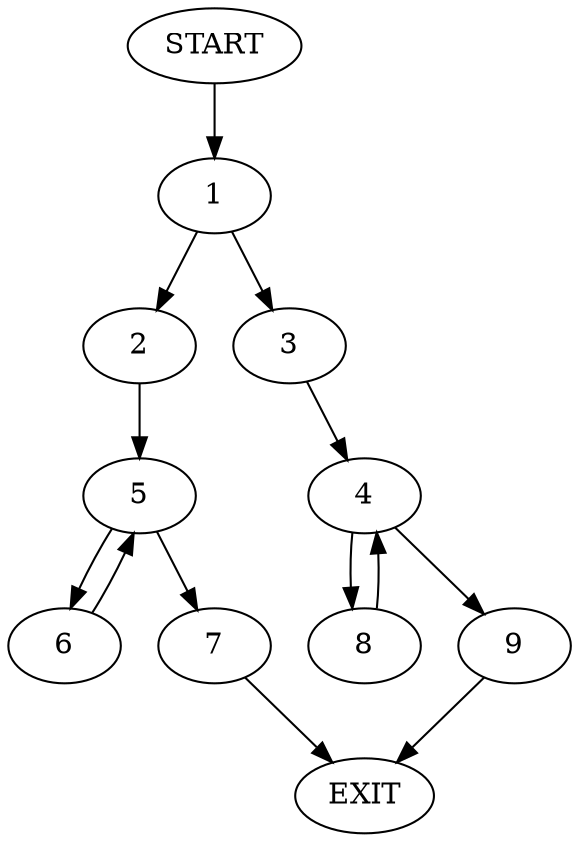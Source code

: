 digraph {
0 [label="START"]
10 [label="EXIT"]
0 -> 1
1 -> 2
1 -> 3
3 -> 4
2 -> 5
5 -> 6
5 -> 7
6 -> 5
7 -> 10
4 -> 8
4 -> 9
8 -> 4
9 -> 10
}
